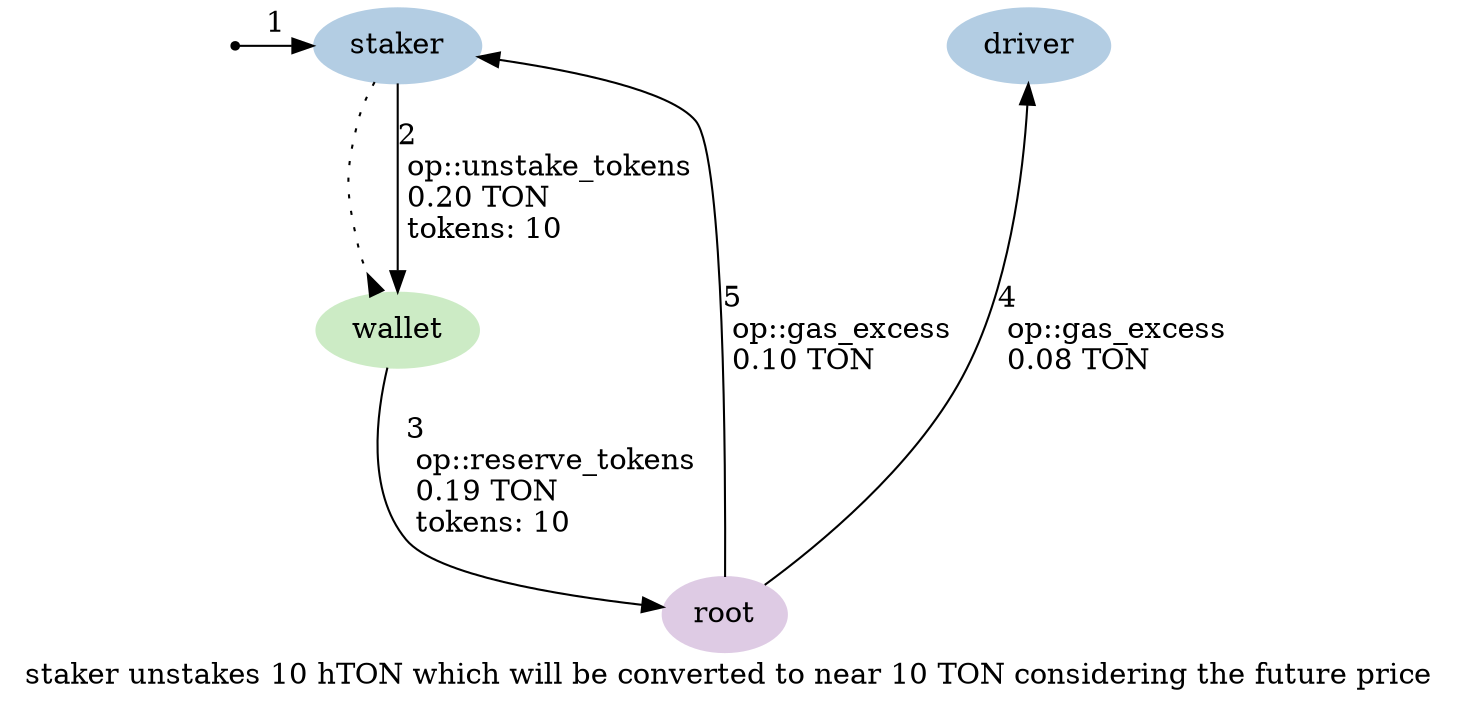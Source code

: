 digraph {
    label="staker unstakes 10 hTON which will be converted to near 10 TON considering the future price"
    node [ colorscheme=pastel19 style=filled ]

    /* Entities */
    external [ shape=point ]
    staker, driver [ color=2 ]
    root [ color=4 ]
    wallet [ color=3 ]

    /* Relationships */
    staker -> wallet [ arrowhead=inv style=dotted ]
    external -> staker [ label="1" ]
    staker -> wallet [ label="2\l op::unstake_tokens\l 0.20 TON\l tokens: 10\l" ]
    wallet -> root [ label="3\l op::reserve_tokens\l 0.19 TON\l tokens: 10\l" ]
    root -> driver [ label="4\l op::gas_excess\l 0.08 TON\l" ]
    root -> staker [ label="5\l op::gas_excess\l 0.10 TON\l" ]

    /* Ranks */
    { rank=min external staker driver }
    { rank=max root }
}
